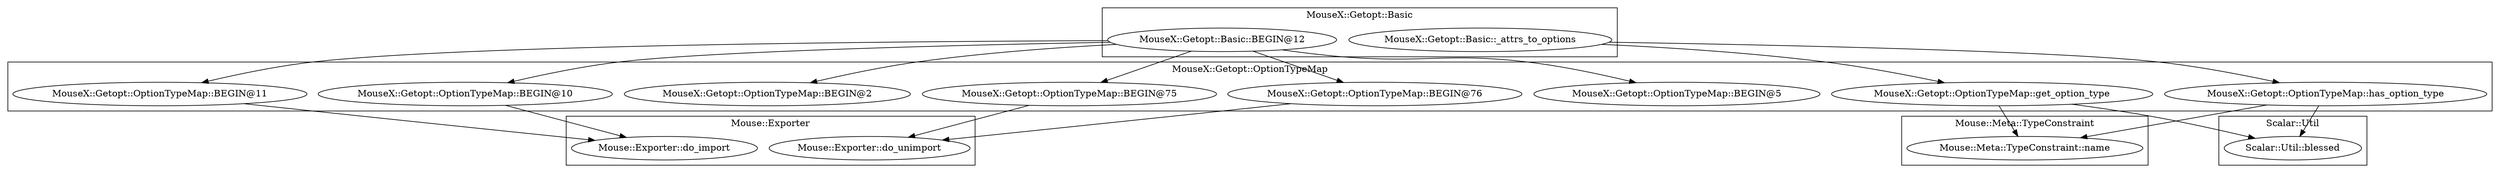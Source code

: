 digraph {
graph [overlap=false]
subgraph cluster_Mouse_Exporter {
	label="Mouse::Exporter";
	"Mouse::Exporter::do_import";
	"Mouse::Exporter::do_unimport";
}
subgraph cluster_Mouse_Meta_TypeConstraint {
	label="Mouse::Meta::TypeConstraint";
	"Mouse::Meta::TypeConstraint::name";
}
subgraph cluster_MouseX_Getopt_Basic {
	label="MouseX::Getopt::Basic";
	"MouseX::Getopt::Basic::_attrs_to_options";
	"MouseX::Getopt::Basic::BEGIN@12";
}
subgraph cluster_Scalar_Util {
	label="Scalar::Util";
	"Scalar::Util::blessed";
}
subgraph cluster_MouseX_Getopt_OptionTypeMap {
	label="MouseX::Getopt::OptionTypeMap";
	"MouseX::Getopt::OptionTypeMap::BEGIN@5";
	"MouseX::Getopt::OptionTypeMap::BEGIN@10";
	"MouseX::Getopt::OptionTypeMap::has_option_type";
	"MouseX::Getopt::OptionTypeMap::BEGIN@2";
	"MouseX::Getopt::OptionTypeMap::get_option_type";
	"MouseX::Getopt::OptionTypeMap::BEGIN@75";
	"MouseX::Getopt::OptionTypeMap::BEGIN@11";
	"MouseX::Getopt::OptionTypeMap::BEGIN@76";
}
"MouseX::Getopt::Basic::_attrs_to_options" -> "MouseX::Getopt::OptionTypeMap::has_option_type";
"MouseX::Getopt::Basic::BEGIN@12" -> "MouseX::Getopt::OptionTypeMap::BEGIN@10";
"MouseX::Getopt::Basic::BEGIN@12" -> "MouseX::Getopt::OptionTypeMap::BEGIN@2";
"MouseX::Getopt::OptionTypeMap::BEGIN@76" -> "Mouse::Exporter::do_unimport";
"MouseX::Getopt::OptionTypeMap::BEGIN@75" -> "Mouse::Exporter::do_unimport";
"MouseX::Getopt::Basic::_attrs_to_options" -> "MouseX::Getopt::OptionTypeMap::get_option_type";
"MouseX::Getopt::OptionTypeMap::has_option_type" -> "Scalar::Util::blessed";
"MouseX::Getopt::OptionTypeMap::get_option_type" -> "Scalar::Util::blessed";
"MouseX::Getopt::OptionTypeMap::BEGIN@10" -> "Mouse::Exporter::do_import";
"MouseX::Getopt::OptionTypeMap::BEGIN@11" -> "Mouse::Exporter::do_import";
"MouseX::Getopt::Basic::BEGIN@12" -> "MouseX::Getopt::OptionTypeMap::BEGIN@75";
"MouseX::Getopt::Basic::BEGIN@12" -> "MouseX::Getopt::OptionTypeMap::BEGIN@5";
"MouseX::Getopt::OptionTypeMap::has_option_type" -> "Mouse::Meta::TypeConstraint::name";
"MouseX::Getopt::OptionTypeMap::get_option_type" -> "Mouse::Meta::TypeConstraint::name";
"MouseX::Getopt::Basic::BEGIN@12" -> "MouseX::Getopt::OptionTypeMap::BEGIN@11";
"MouseX::Getopt::Basic::BEGIN@12" -> "MouseX::Getopt::OptionTypeMap::BEGIN@76";
}
